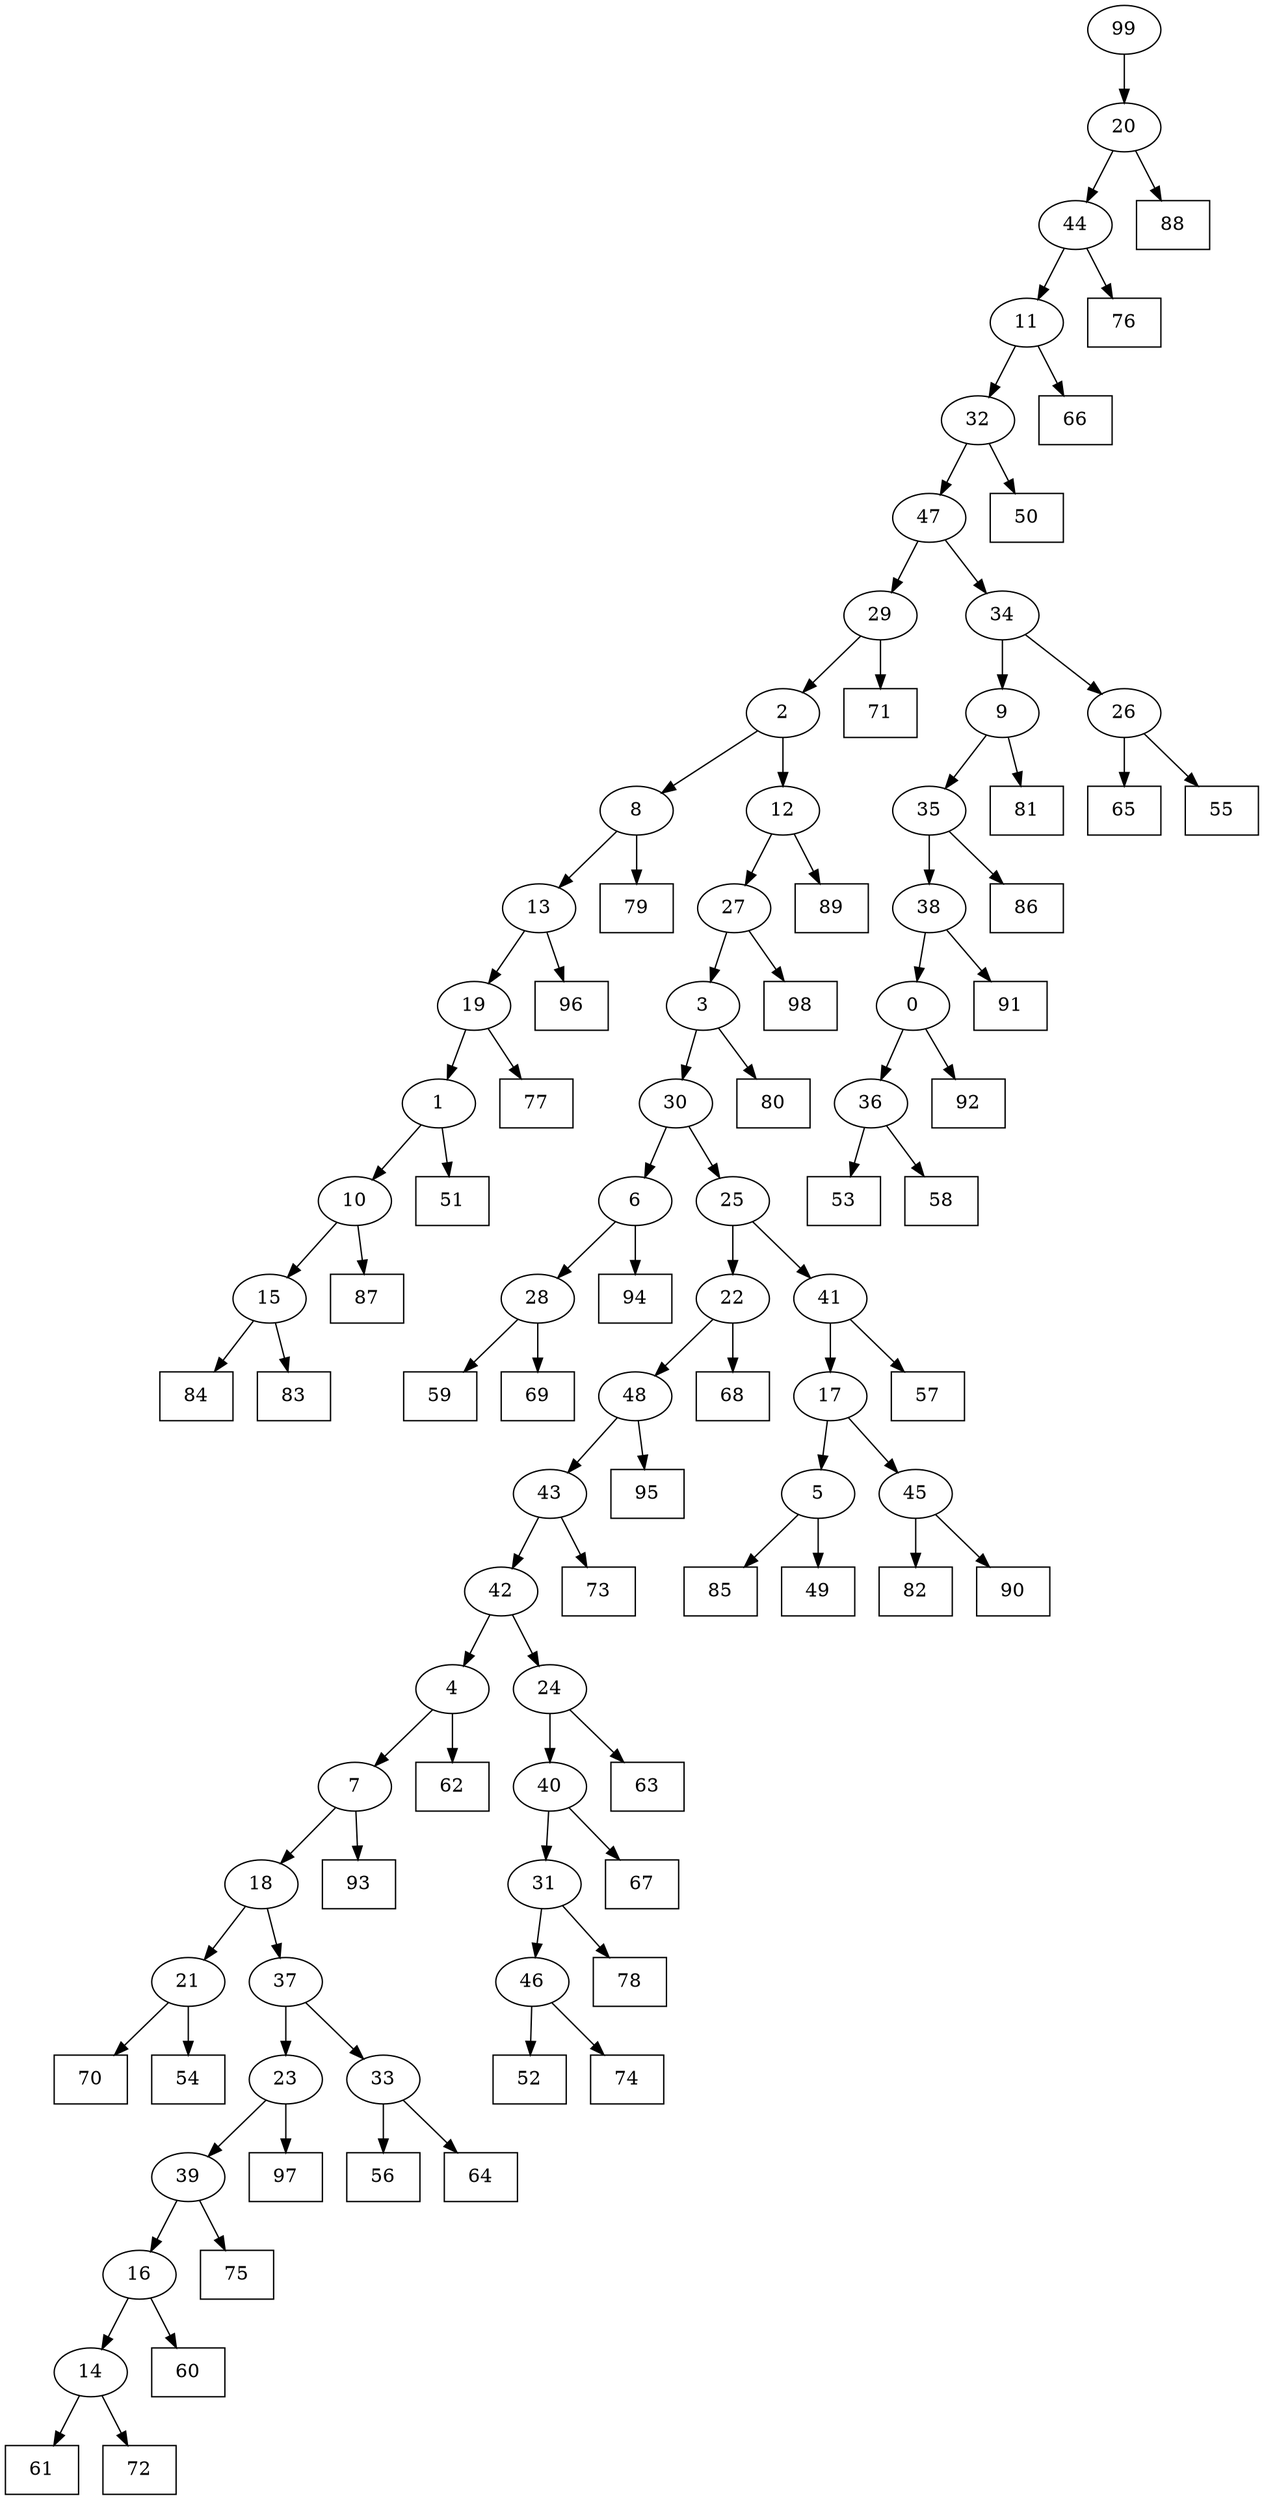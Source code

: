 digraph G {
0[label="0"];
1[label="1"];
2[label="2"];
3[label="3"];
4[label="4"];
5[label="5"];
6[label="6"];
7[label="7"];
8[label="8"];
9[label="9"];
10[label="10"];
11[label="11"];
12[label="12"];
13[label="13"];
14[label="14"];
15[label="15"];
16[label="16"];
17[label="17"];
18[label="18"];
19[label="19"];
20[label="20"];
21[label="21"];
22[label="22"];
23[label="23"];
24[label="24"];
25[label="25"];
26[label="26"];
27[label="27"];
28[label="28"];
29[label="29"];
30[label="30"];
31[label="31"];
32[label="32"];
33[label="33"];
34[label="34"];
35[label="35"];
36[label="36"];
37[label="37"];
38[label="38"];
39[label="39"];
40[label="40"];
41[label="41"];
42[label="42"];
43[label="43"];
44[label="44"];
45[label="45"];
46[label="46"];
47[label="47"];
48[label="48"];
49[shape=box,label="68"];
50[shape=box,label="57"];
51[shape=box,label="98"];
52[shape=box,label="78"];
53[shape=box,label="81"];
54[shape=box,label="56"];
55[shape=box,label="92"];
56[shape=box,label="65"];
57[shape=box,label="84"];
58[shape=box,label="53"];
59[shape=box,label="97"];
60[shape=box,label="80"];
61[shape=box,label="50"];
62[shape=box,label="91"];
63[shape=box,label="86"];
64[shape=box,label="51"];
65[shape=box,label="59"];
66[shape=box,label="88"];
67[shape=box,label="94"];
68[shape=box,label="52"];
69[shape=box,label="95"];
70[shape=box,label="96"];
71[shape=box,label="66"];
72[shape=box,label="70"];
73[shape=box,label="75"];
74[shape=box,label="93"];
75[shape=box,label="67"];
76[shape=box,label="71"];
77[shape=box,label="58"];
78[shape=box,label="73"];
79[shape=box,label="55"];
80[shape=box,label="89"];
81[shape=box,label="85"];
82[shape=box,label="76"];
83[shape=box,label="49"];
84[shape=box,label="74"];
85[shape=box,label="83"];
86[shape=box,label="82"];
87[shape=box,label="61"];
88[shape=box,label="87"];
89[shape=box,label="63"];
90[shape=box,label="54"];
91[shape=box,label="90"];
92[shape=box,label="62"];
93[shape=box,label="60"];
94[shape=box,label="79"];
95[shape=box,label="69"];
96[shape=box,label="72"];
97[shape=box,label="64"];
98[shape=box,label="77"];
99[label="99"];
45->86 ;
16->93 ;
22->49 ;
9->53 ;
14->87 ;
36->58 ;
15->57 ;
28->65 ;
11->71 ;
33->54 ;
20->66 ;
3->60 ;
18->21 ;
5->83 ;
25->22 ;
23->39 ;
0->36 ;
99->20 ;
19->98 ;
35->38 ;
21->90 ;
4->92 ;
45->91 ;
1->10 ;
46->84 ;
38->0 ;
10->15 ;
28->95 ;
38->62 ;
43->78 ;
29->76 ;
37->23 ;
23->59 ;
15->85 ;
19->1 ;
41->50 ;
31->52 ;
8->94 ;
27->51 ;
34->9 ;
9->35 ;
0->55 ;
25->41 ;
21->72 ;
30->25 ;
1->64 ;
33->97 ;
40->31 ;
24->89 ;
48->69 ;
12->27 ;
27->3 ;
26->56 ;
48->43 ;
39->16 ;
2->12 ;
44->82 ;
3->30 ;
17->5 ;
5->81 ;
13->70 ;
40->75 ;
39->73 ;
8->13 ;
7->18 ;
6->28 ;
10->88 ;
42->4 ;
4->7 ;
42->24 ;
24->40 ;
13->19 ;
2->8 ;
6->67 ;
30->6 ;
12->80 ;
34->26 ;
35->63 ;
29->2 ;
7->74 ;
16->14 ;
14->96 ;
43->42 ;
32->47 ;
47->29 ;
32->61 ;
18->37 ;
37->33 ;
36->77 ;
31->46 ;
46->68 ;
26->79 ;
20->44 ;
22->48 ;
44->11 ;
11->32 ;
47->34 ;
41->17 ;
17->45 ;
}
